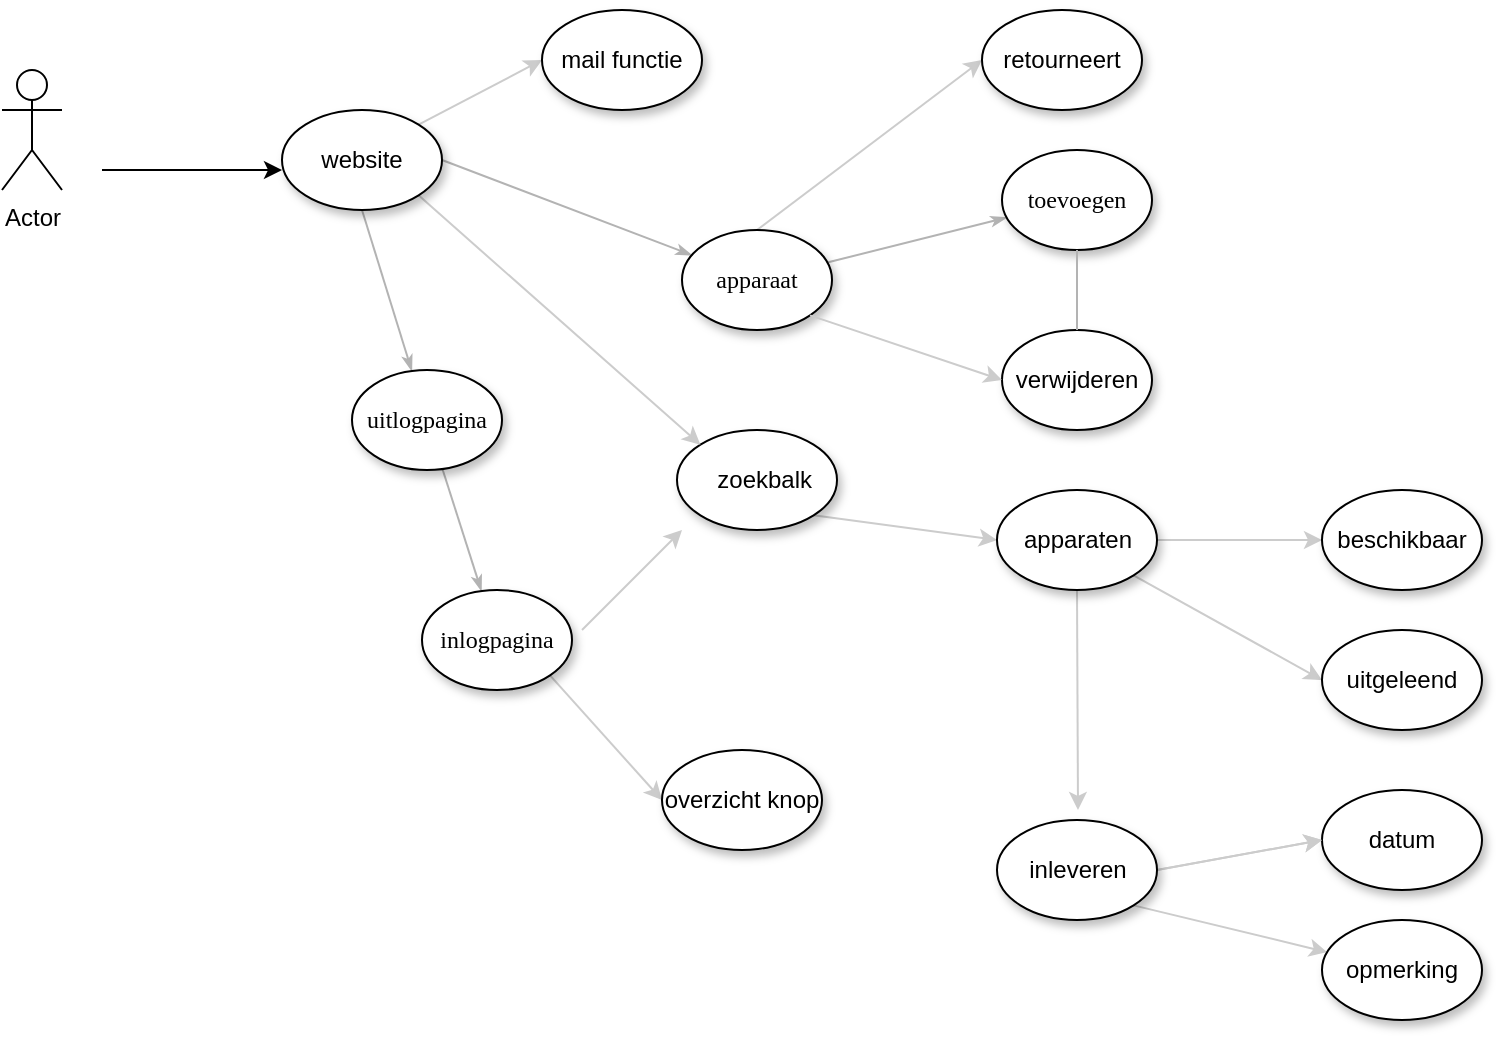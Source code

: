 <mxfile version="20.7.2" type="github">
  <diagram name="Page-1" id="42789a77-a242-8287-6e28-9cd8cfd52e62">
    <mxGraphModel dx="1004" dy="573" grid="1" gridSize="10" guides="1" tooltips="1" connect="1" arrows="1" fold="1" page="1" pageScale="1" pageWidth="1100" pageHeight="850" background="none" math="0" shadow="0">
      <root>
        <mxCell id="0" />
        <mxCell id="1" parent="0" />
        <mxCell id="1ea317790d2ca983-13" value="" style="edgeStyle=none;rounded=1;html=1;labelBackgroundColor=none;startArrow=none;startFill=0;startSize=5;endArrow=classicThin;endFill=1;endSize=5;jettySize=auto;orthogonalLoop=1;strokeColor=#B3B3B3;strokeWidth=1;fontFamily=Verdana;fontSize=12;exitX=0.5;exitY=1;exitDx=0;exitDy=0;" parent="1" source="7LR6ILex5jpHhu4dDKW4-14" target="1ea317790d2ca983-9" edge="1">
          <mxGeometry relative="1" as="geometry">
            <mxPoint x="471.659" y="98.651" as="sourcePoint" />
          </mxGeometry>
        </mxCell>
        <mxCell id="1ea317790d2ca983-14" value="" style="edgeStyle=none;rounded=1;html=1;labelBackgroundColor=none;startArrow=none;startFill=0;startSize=5;endArrow=classicThin;endFill=1;endSize=5;jettySize=auto;orthogonalLoop=1;strokeColor=#B3B3B3;strokeWidth=1;fontFamily=Verdana;fontSize=12;exitX=1;exitY=0.5;exitDx=0;exitDy=0;" parent="1" source="7LR6ILex5jpHhu4dDKW4-14" target="1ea317790d2ca983-3" edge="1">
          <mxGeometry relative="1" as="geometry">
            <mxPoint x="511.513" y="94.24" as="sourcePoint" />
          </mxGeometry>
        </mxCell>
        <mxCell id="1ea317790d2ca983-15" value="" style="edgeStyle=none;rounded=1;html=1;labelBackgroundColor=none;startArrow=none;startFill=0;startSize=5;endArrow=classicThin;endFill=1;endSize=5;jettySize=auto;orthogonalLoop=1;strokeColor=#B3B3B3;strokeWidth=1;fontFamily=Verdana;fontSize=12" parent="1" source="1ea317790d2ca983-3" target="1ea317790d2ca983-4" edge="1">
          <mxGeometry relative="1" as="geometry" />
        </mxCell>
        <mxCell id="7LR6ILex5jpHhu4dDKW4-25" style="edgeStyle=none;rounded=0;orthogonalLoop=1;jettySize=auto;html=1;exitX=0.5;exitY=0;exitDx=0;exitDy=0;labelBackgroundColor=#FFFFFF;strokeColor=#CCCCCC;fontColor=#000000;entryX=0;entryY=0.5;entryDx=0;entryDy=0;" edge="1" parent="1" source="1ea317790d2ca983-3" target="7LR6ILex5jpHhu4dDKW4-26">
          <mxGeometry relative="1" as="geometry">
            <mxPoint x="690" y="50" as="targetPoint" />
          </mxGeometry>
        </mxCell>
        <mxCell id="1ea317790d2ca983-3" value="&lt;span&gt;apparaat&lt;/span&gt;" style="ellipse;whiteSpace=wrap;html=1;rounded=0;shadow=1;comic=0;labelBackgroundColor=none;strokeWidth=1;fontFamily=Verdana;fontSize=12;align=center;" parent="1" vertex="1">
          <mxGeometry x="540" y="130" width="75" height="50" as="geometry" />
        </mxCell>
        <mxCell id="1ea317790d2ca983-4" value="&lt;span&gt;toevoegen&lt;/span&gt;" style="ellipse;whiteSpace=wrap;html=1;rounded=0;shadow=1;comic=0;labelBackgroundColor=none;strokeWidth=1;fontFamily=Verdana;fontSize=12;align=center;" parent="1" vertex="1">
          <mxGeometry x="700" y="90" width="75" height="50" as="geometry" />
        </mxCell>
        <mxCell id="1ea317790d2ca983-19" value="" style="edgeStyle=none;rounded=1;html=1;labelBackgroundColor=none;startArrow=none;startFill=0;startSize=5;endArrow=classicThin;endFill=1;endSize=5;jettySize=auto;orthogonalLoop=1;strokeColor=#B3B3B3;strokeWidth=1;fontFamily=Verdana;fontSize=12" parent="1" source="1ea317790d2ca983-9" target="1ea317790d2ca983-10" edge="1">
          <mxGeometry relative="1" as="geometry" />
        </mxCell>
        <mxCell id="1ea317790d2ca983-9" value="uitlogpagina" style="ellipse;whiteSpace=wrap;html=1;rounded=0;shadow=1;comic=0;labelBackgroundColor=none;strokeWidth=1;fontFamily=Verdana;fontSize=12;align=center;" parent="1" vertex="1">
          <mxGeometry x="375" y="200" width="75" height="50" as="geometry" />
        </mxCell>
        <mxCell id="7LR6ILex5jpHhu4dDKW4-41" style="edgeStyle=none;rounded=0;orthogonalLoop=1;jettySize=auto;html=1;exitX=1;exitY=1;exitDx=0;exitDy=0;labelBackgroundColor=#FFFFFF;strokeColor=#CCCCCC;fontColor=#000000;entryX=0;entryY=0.5;entryDx=0;entryDy=0;" edge="1" parent="1" source="1ea317790d2ca983-10" target="7LR6ILex5jpHhu4dDKW4-42">
          <mxGeometry relative="1" as="geometry">
            <mxPoint x="540" y="410" as="targetPoint" />
          </mxGeometry>
        </mxCell>
        <mxCell id="1ea317790d2ca983-10" value="&lt;span&gt;inlogpagina&lt;/span&gt;" style="ellipse;whiteSpace=wrap;html=1;rounded=0;shadow=1;comic=0;labelBackgroundColor=none;strokeWidth=1;fontFamily=Verdana;fontSize=12;align=center;" parent="1" vertex="1">
          <mxGeometry x="410" y="310" width="75" height="50" as="geometry" />
        </mxCell>
        <mxCell id="7LR6ILex5jpHhu4dDKW4-1" value="Actor" style="shape=umlActor;verticalLabelPosition=bottom;verticalAlign=top;html=1;outlineConnect=0;" vertex="1" parent="1">
          <mxGeometry x="200" y="50" width="30" height="60" as="geometry" />
        </mxCell>
        <mxCell id="7LR6ILex5jpHhu4dDKW4-3" value="" style="endArrow=classic;html=1;rounded=0;fontColor=#CCCCCC;" edge="1" parent="1">
          <mxGeometry width="50" height="50" relative="1" as="geometry">
            <mxPoint x="250" y="100" as="sourcePoint" />
            <mxPoint x="340" y="100" as="targetPoint" />
            <Array as="points">
              <mxPoint x="250" y="100" />
            </Array>
          </mxGeometry>
        </mxCell>
        <mxCell id="7LR6ILex5jpHhu4dDKW4-4" value="verwijderen" style="ellipse;whiteSpace=wrap;html=1;shadow=1;" vertex="1" parent="1">
          <mxGeometry x="700" y="180" width="75" height="50" as="geometry" />
        </mxCell>
        <mxCell id="7LR6ILex5jpHhu4dDKW4-5" value="" style="edgeStyle=none;rounded=1;html=1;labelBackgroundColor=none;startArrow=none;startFill=0;startSize=5;endArrow=none;endFill=1;endSize=5;jettySize=auto;orthogonalLoop=1;strokeColor=#B3B3B3;strokeWidth=1;fontFamily=Verdana;fontSize=12" edge="1" parent="1" source="1ea317790d2ca983-4" target="7LR6ILex5jpHhu4dDKW4-4">
          <mxGeometry relative="1" as="geometry">
            <mxPoint x="737.5" y="140" as="sourcePoint" />
            <mxPoint x="737.5" y="470" as="targetPoint" />
          </mxGeometry>
        </mxCell>
        <mxCell id="7LR6ILex5jpHhu4dDKW4-8" value="" style="endArrow=classic;html=1;rounded=0;entryX=0;entryY=0.5;entryDx=0;entryDy=0;exitX=1;exitY=1;exitDx=0;exitDy=0;strokeColor=#CCCCCC;" edge="1" parent="1" source="1ea317790d2ca983-3" target="7LR6ILex5jpHhu4dDKW4-4">
          <mxGeometry width="50" height="50" relative="1" as="geometry">
            <mxPoint x="600" y="210" as="sourcePoint" />
            <mxPoint x="650" y="160" as="targetPoint" />
          </mxGeometry>
        </mxCell>
        <mxCell id="7LR6ILex5jpHhu4dDKW4-20" style="rounded=0;orthogonalLoop=1;jettySize=auto;html=1;exitX=1;exitY=1;exitDx=0;exitDy=0;entryX=0;entryY=0.5;entryDx=0;entryDy=0;labelBackgroundColor=#FFFFFF;strokeColor=#CCCCCC;fontColor=#000000;" edge="1" parent="1" source="7LR6ILex5jpHhu4dDKW4-10" target="7LR6ILex5jpHhu4dDKW4-18">
          <mxGeometry relative="1" as="geometry" />
        </mxCell>
        <mxCell id="7LR6ILex5jpHhu4dDKW4-10" value="e&lt;font color=&quot;#000000&quot;&gt;zoekbalk&lt;/font&gt;" style="ellipse;whiteSpace=wrap;html=1;shadow=1;fontColor=#FFFFFF;" vertex="1" parent="1">
          <mxGeometry x="537.5" y="230" width="80" height="50" as="geometry" />
        </mxCell>
        <mxCell id="7LR6ILex5jpHhu4dDKW4-11" value="" style="endArrow=classic;html=1;rounded=0;labelBackgroundColor=#FFFFFF;strokeColor=#CCCCCC;fontColor=#FFFFFF;entryX=0;entryY=0;entryDx=0;entryDy=0;exitX=1;exitY=1;exitDx=0;exitDy=0;" edge="1" parent="1" source="7LR6ILex5jpHhu4dDKW4-14" target="7LR6ILex5jpHhu4dDKW4-10">
          <mxGeometry width="50" height="50" relative="1" as="geometry">
            <mxPoint x="516.82" y="91.213" as="sourcePoint" />
            <mxPoint x="520" y="180" as="targetPoint" />
          </mxGeometry>
        </mxCell>
        <mxCell id="7LR6ILex5jpHhu4dDKW4-36" style="edgeStyle=none;rounded=0;orthogonalLoop=1;jettySize=auto;html=1;exitX=1;exitY=0;exitDx=0;exitDy=0;entryX=0;entryY=0.5;entryDx=0;entryDy=0;labelBackgroundColor=#FFFFFF;strokeColor=#CCCCCC;fontColor=#000000;" edge="1" parent="1" source="7LR6ILex5jpHhu4dDKW4-14" target="7LR6ILex5jpHhu4dDKW4-35">
          <mxGeometry relative="1" as="geometry" />
        </mxCell>
        <mxCell id="7LR6ILex5jpHhu4dDKW4-14" value="website" style="ellipse;whiteSpace=wrap;html=1;shadow=1;fontColor=#000000;" vertex="1" parent="1">
          <mxGeometry x="340" y="70" width="80" height="50" as="geometry" />
        </mxCell>
        <mxCell id="7LR6ILex5jpHhu4dDKW4-22" style="edgeStyle=orthogonalEdgeStyle;rounded=0;orthogonalLoop=1;jettySize=auto;html=1;exitX=1;exitY=0.5;exitDx=0;exitDy=0;entryX=0;entryY=0.5;entryDx=0;entryDy=0;labelBackgroundColor=#FFFFFF;strokeColor=#CCCCCC;fontColor=#000000;" edge="1" parent="1" source="7LR6ILex5jpHhu4dDKW4-18" target="7LR6ILex5jpHhu4dDKW4-21">
          <mxGeometry relative="1" as="geometry" />
        </mxCell>
        <mxCell id="7LR6ILex5jpHhu4dDKW4-24" style="rounded=0;orthogonalLoop=1;jettySize=auto;html=1;exitX=1;exitY=1;exitDx=0;exitDy=0;entryX=0;entryY=0.5;entryDx=0;entryDy=0;labelBackgroundColor=#FFFFFF;strokeColor=#CCCCCC;fontColor=#000000;" edge="1" parent="1" source="7LR6ILex5jpHhu4dDKW4-18" target="7LR6ILex5jpHhu4dDKW4-23">
          <mxGeometry relative="1" as="geometry" />
        </mxCell>
        <mxCell id="7LR6ILex5jpHhu4dDKW4-30" style="edgeStyle=none;rounded=0;orthogonalLoop=1;jettySize=auto;html=1;exitX=0.5;exitY=1;exitDx=0;exitDy=0;labelBackgroundColor=#FFFFFF;strokeColor=#CCCCCC;fontColor=#000000;" edge="1" parent="1" source="7LR6ILex5jpHhu4dDKW4-18">
          <mxGeometry relative="1" as="geometry">
            <mxPoint x="738" y="420" as="targetPoint" />
          </mxGeometry>
        </mxCell>
        <mxCell id="7LR6ILex5jpHhu4dDKW4-18" value="apparaten" style="ellipse;whiteSpace=wrap;html=1;shadow=1;fontColor=#000000;" vertex="1" parent="1">
          <mxGeometry x="697.5" y="260" width="80" height="50" as="geometry" />
        </mxCell>
        <mxCell id="7LR6ILex5jpHhu4dDKW4-21" value="beschikbaar" style="ellipse;whiteSpace=wrap;html=1;shadow=1;fontColor=#000000;" vertex="1" parent="1">
          <mxGeometry x="860" y="260" width="80" height="50" as="geometry" />
        </mxCell>
        <mxCell id="7LR6ILex5jpHhu4dDKW4-23" value="uitgeleend" style="ellipse;whiteSpace=wrap;html=1;shadow=1;fontColor=#000000;" vertex="1" parent="1">
          <mxGeometry x="860" y="330" width="80" height="50" as="geometry" />
        </mxCell>
        <mxCell id="7LR6ILex5jpHhu4dDKW4-26" value="retourneert" style="ellipse;whiteSpace=wrap;html=1;shadow=1;fontColor=#000000;" vertex="1" parent="1">
          <mxGeometry x="690" y="20" width="80" height="50" as="geometry" />
        </mxCell>
        <mxCell id="7LR6ILex5jpHhu4dDKW4-27" value="datum" style="ellipse;whiteSpace=wrap;html=1;shadow=1;fontColor=#000000;" vertex="1" parent="1">
          <mxGeometry x="860" y="410" width="80" height="50" as="geometry" />
        </mxCell>
        <mxCell id="7LR6ILex5jpHhu4dDKW4-29" value="" style="endArrow=classic;html=1;rounded=0;labelBackgroundColor=#FFFFFF;strokeColor=#CCCCCC;fontColor=#000000;" edge="1" parent="1">
          <mxGeometry width="50" height="50" relative="1" as="geometry">
            <mxPoint x="490" y="330" as="sourcePoint" />
            <mxPoint x="540" y="280" as="targetPoint" />
          </mxGeometry>
        </mxCell>
        <mxCell id="7LR6ILex5jpHhu4dDKW4-33" style="edgeStyle=none;rounded=0;orthogonalLoop=1;jettySize=auto;html=1;exitX=1;exitY=0.5;exitDx=0;exitDy=0;entryX=0;entryY=0.5;entryDx=0;entryDy=0;labelBackgroundColor=#FFFFFF;strokeColor=#CCCCCC;fontColor=#000000;" edge="1" parent="1" source="7LR6ILex5jpHhu4dDKW4-32" target="7LR6ILex5jpHhu4dDKW4-27">
          <mxGeometry relative="1" as="geometry" />
        </mxCell>
        <mxCell id="7LR6ILex5jpHhu4dDKW4-34" style="edgeStyle=none;rounded=0;orthogonalLoop=1;jettySize=auto;html=1;exitX=1;exitY=0.5;exitDx=0;exitDy=0;entryX=0;entryY=0.5;entryDx=0;entryDy=0;labelBackgroundColor=#FFFFFF;strokeColor=#CCCCCC;fontColor=#000000;" edge="1" parent="1" source="7LR6ILex5jpHhu4dDKW4-32" target="7LR6ILex5jpHhu4dDKW4-27">
          <mxGeometry relative="1" as="geometry" />
        </mxCell>
        <mxCell id="7LR6ILex5jpHhu4dDKW4-37" style="edgeStyle=none;rounded=0;orthogonalLoop=1;jettySize=auto;html=1;exitX=1;exitY=1;exitDx=0;exitDy=0;labelBackgroundColor=#FFFFFF;strokeColor=#CCCCCC;fontColor=#000000;" edge="1" parent="1" source="7LR6ILex5jpHhu4dDKW4-32" target="7LR6ILex5jpHhu4dDKW4-38">
          <mxGeometry relative="1" as="geometry">
            <mxPoint x="860" y="510" as="targetPoint" />
          </mxGeometry>
        </mxCell>
        <mxCell id="7LR6ILex5jpHhu4dDKW4-32" value="inleveren" style="ellipse;whiteSpace=wrap;html=1;shadow=1;fontColor=#000000;" vertex="1" parent="1">
          <mxGeometry x="697.5" y="425" width="80" height="50" as="geometry" />
        </mxCell>
        <mxCell id="7LR6ILex5jpHhu4dDKW4-35" value="mail functie" style="ellipse;whiteSpace=wrap;html=1;shadow=1;fontColor=#000000;" vertex="1" parent="1">
          <mxGeometry x="470" y="20" width="80" height="50" as="geometry" />
        </mxCell>
        <mxCell id="7LR6ILex5jpHhu4dDKW4-38" value="opmerking" style="ellipse;whiteSpace=wrap;html=1;shadow=1;fontColor=#000000;" vertex="1" parent="1">
          <mxGeometry x="860" y="475" width="80" height="50" as="geometry" />
        </mxCell>
        <mxCell id="7LR6ILex5jpHhu4dDKW4-42" value="overzicht knop" style="ellipse;whiteSpace=wrap;html=1;shadow=1;fontColor=#000000;" vertex="1" parent="1">
          <mxGeometry x="530" y="390" width="80" height="50" as="geometry" />
        </mxCell>
      </root>
    </mxGraphModel>
  </diagram>
</mxfile>
